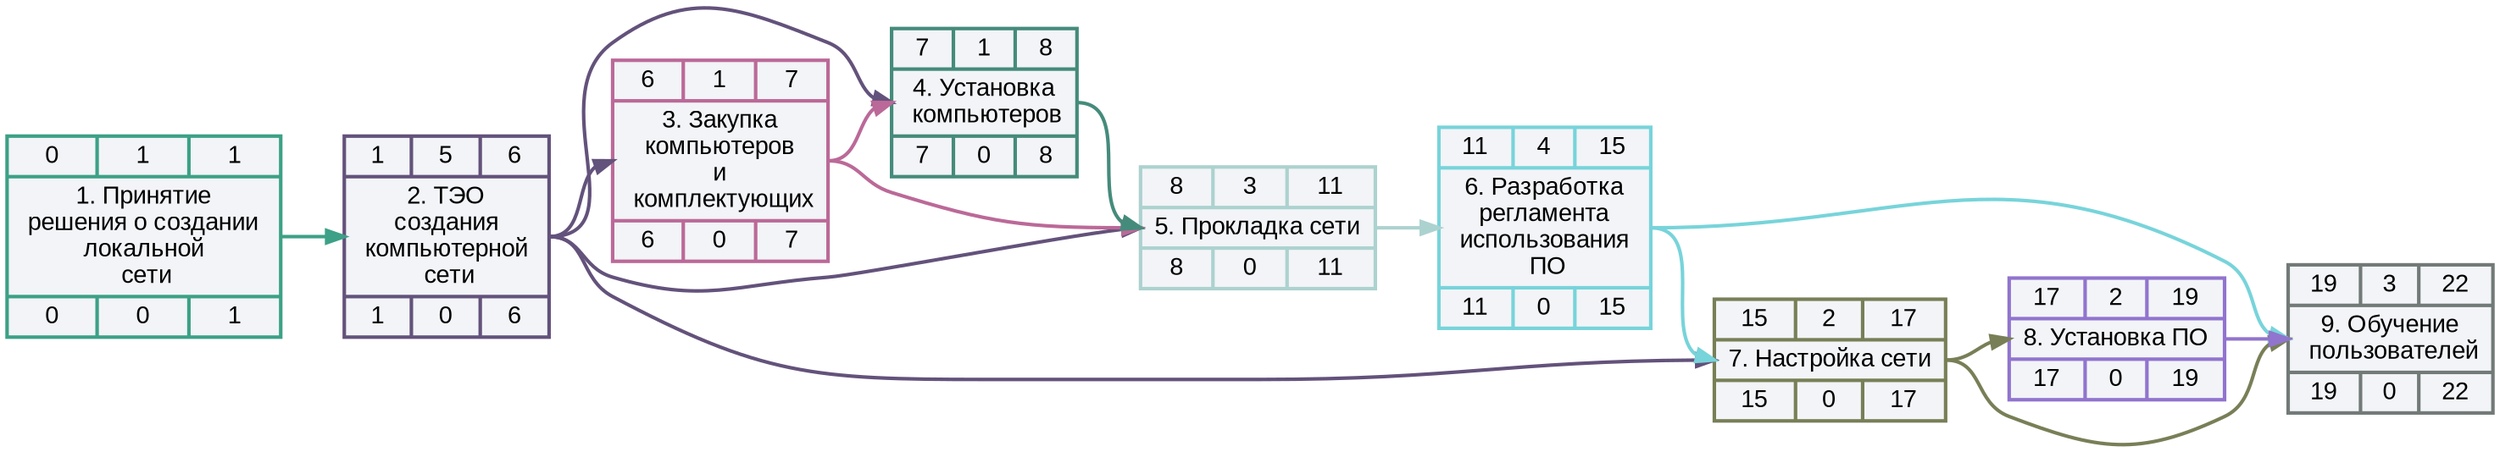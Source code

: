         digraph NetworkGraph
        {
           //graph [charset = "utf8"]
           rankdir = LR
           layout = dot
           splines = spline
           node [style = "filled, bold", fillcolor = "#f2f4f7", fontname = "Arial"]
           edge [penwidth = 2]
           v1 [fontname = "Arial",color = "#3ca186", shape = record, label = "{ 0 | 1 | 1 } |  <mI1> 1. Принятие\n решения  о  создании \n локальной \n сети  | {0 | 0 | 1 }"]
   v2 [fontname = "Arial",color = "#63527b", shape = record, label = "{ 1 | 5 | 6 } |  <mI2> 2. ТЭО\n создания \n компьютерной \n сети  | {1 | 0 | 6 }"]
   v3 [fontname = "Arial",color = "#bb6998", shape = record, label = "{ 6 | 1 | 7 } |  <mI3> 3. Закупка\n компьютеров \n и \n комплектующих  | {6 | 0 | 7 }"]
   v4 [fontname = "Arial",color = "#458b7b", shape = record, label = "{ 7 | 1 | 8 } |  <mI4> 4. Установка\n компьютеров  | {7 | 0 | 8 }"]
   v5 [fontname = "Arial",color = "#acd2cf", shape = record, label = "{ 8 | 3 | 11 } |  <mI5> 5. Прокладка сети | {8 | 0 | 11 }"]
   v6 [fontname = "Arial",color = "#77d4da", shape = record, label = "{ 11 | 4 | 15 } |  <mI6> 6. Разработка\n регламента \n использования \n ПО  | {11 | 0 | 15 }"]
   v7 [fontname = "Arial",color = "#787f57", shape = record, label = "{ 15 | 2 | 17 } |  <mI7> 7. Настройка сети | {15 | 0 | 17 }"]
   v8 [fontname = "Arial",color = "#9174ce", shape = record, label = "{ 17 | 2 | 19 } |  <mI8> 8. Установка ПО | {17 | 0 | 19 }"]
   v9 [fontname = "Arial",color = "#727a78", shape = record, label = "{ 19 | 3 | 22 } |  <mI9> 9. Обучение\n пользователей  | {19 | 0 | 22 }"]
   v1:<mI1> -> v2:<mI2> [color = "#3ca186"]
   v2:<mI2> -> v3:<mI3> [color = "#63527b"]
   v2:<mI2> -> v4:<mI4> [color = "#63527b"]
   v3:<mI3> -> v4:<mI4> [color = "#bb6998"]
   v3:<mI3> -> v5:<mI5> [color = "#bb6998"]
   v2:<mI2> -> v5:<mI5> [color = "#63527b"]
   v4:<mI4> -> v5:<mI5> [color = "#458b7b"]
   v5:<mI5> -> v6:<mI6> [color = "#acd2cf"]
   v6:<mI6> -> v7:<mI7> [color = "#77d4da"]
   v2:<mI2> -> v7:<mI7> [color = "#63527b"]
   v7:<mI7> -> v8:<mI8> [color = "#787f57"]
   v6:<mI6> -> v9:<mI9> [color = "#77d4da"]
   v7:<mI7> -> v9:<mI9> [color = "#787f57"]
   v8:<mI8> -> v9:<mI9> [color = "#9174ce"]

}